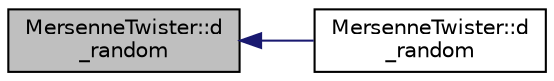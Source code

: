 digraph "MersenneTwister::d_random"
{
  bgcolor="transparent";
  edge [fontname="Helvetica",fontsize="10",labelfontname="Helvetica",labelfontsize="10"];
  node [fontname="Helvetica",fontsize="10",shape=record];
  rankdir="LR";
  Node3 [label="MersenneTwister::d\l_random",height=0.2,width=0.4,color="black", fillcolor="grey75", style="filled", fontcolor="black"];
  Node3 -> Node4 [dir="back",color="midnightblue",fontsize="10",style="solid",fontname="Helvetica"];
  Node4 [label="MersenneTwister::d\l_random",height=0.2,width=0.4,color="black",URL="$classMersenneTwister.html#ab10a35d31b546395cab15184ca993aa2",tooltip="Pseudo-random number generator using the Mersenne Twister method. "];
}
